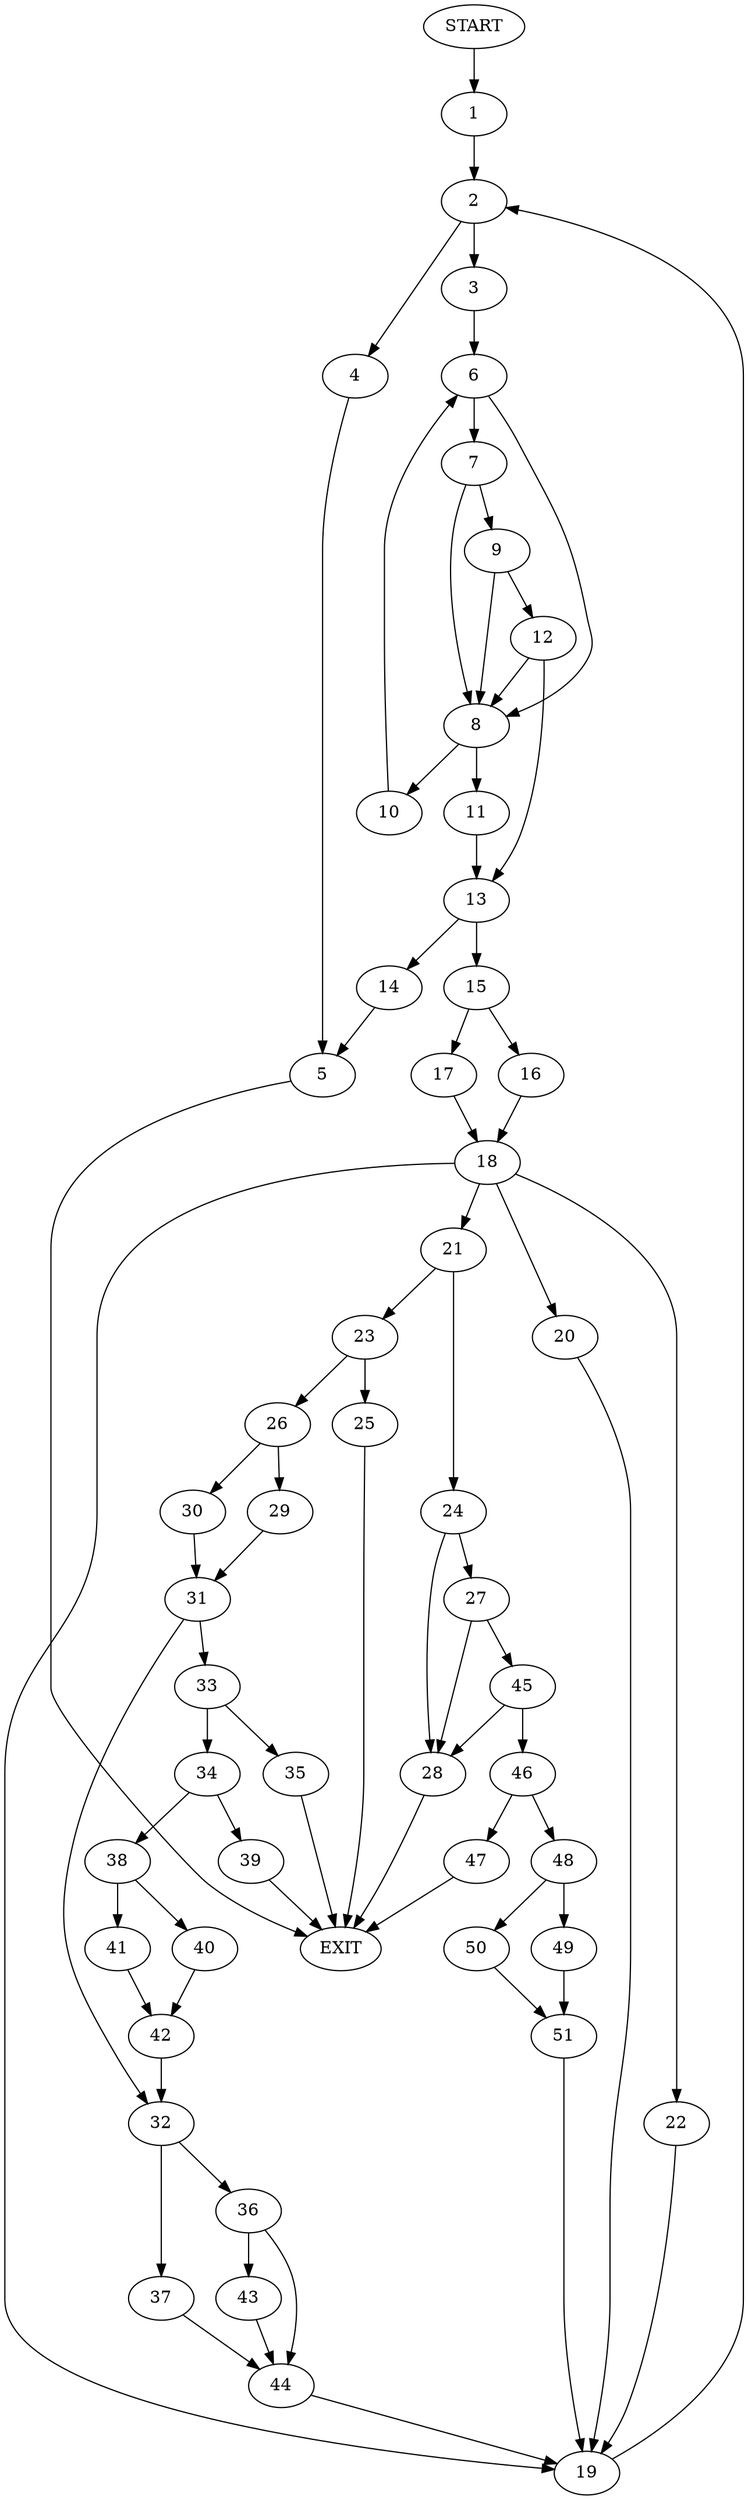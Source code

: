 digraph {
0 [label="START"]
52 [label="EXIT"]
0 -> 1
1 -> 2
2 -> 3
2 -> 4
4 -> 5
3 -> 6
5 -> 52
6 -> 7
6 -> 8
7 -> 8
7 -> 9
8 -> 10
8 -> 11
9 -> 12
9 -> 8
12 -> 8
12 -> 13
13 -> 14
13 -> 15
10 -> 6
11 -> 13
14 -> 5
15 -> 16
15 -> 17
16 -> 18
17 -> 18
18 -> 19
18 -> 20
18 -> 21
18 -> 22
19 -> 2
20 -> 19
21 -> 23
21 -> 24
22 -> 19
23 -> 25
23 -> 26
24 -> 27
24 -> 28
25 -> 52
26 -> 29
26 -> 30
30 -> 31
29 -> 31
31 -> 32
31 -> 33
33 -> 34
33 -> 35
32 -> 36
32 -> 37
34 -> 38
34 -> 39
35 -> 52
38 -> 40
38 -> 41
39 -> 52
40 -> 42
41 -> 42
42 -> 32
36 -> 43
36 -> 44
37 -> 44
44 -> 19
43 -> 44
28 -> 52
27 -> 45
27 -> 28
45 -> 46
45 -> 28
46 -> 47
46 -> 48
47 -> 52
48 -> 49
48 -> 50
50 -> 51
49 -> 51
51 -> 19
}
